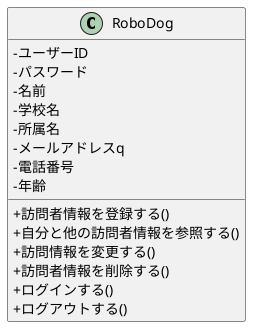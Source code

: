 @startuml .
skinparam classAttributeIconSize 0
class RoboDog {
 -ユーザーID
 -パスワード
 -名前
 -学校名
 -所属名
 -メールアドレスq
 -電話番号
 -年齢
 +訪問者情報を登録する()
 +自分と他の訪問者情報を参照する()
 +訪問情報を変更する()
 +訪問者情報を削除する()
 +ログインする()
 +ログアウトする()
}
@enduml
